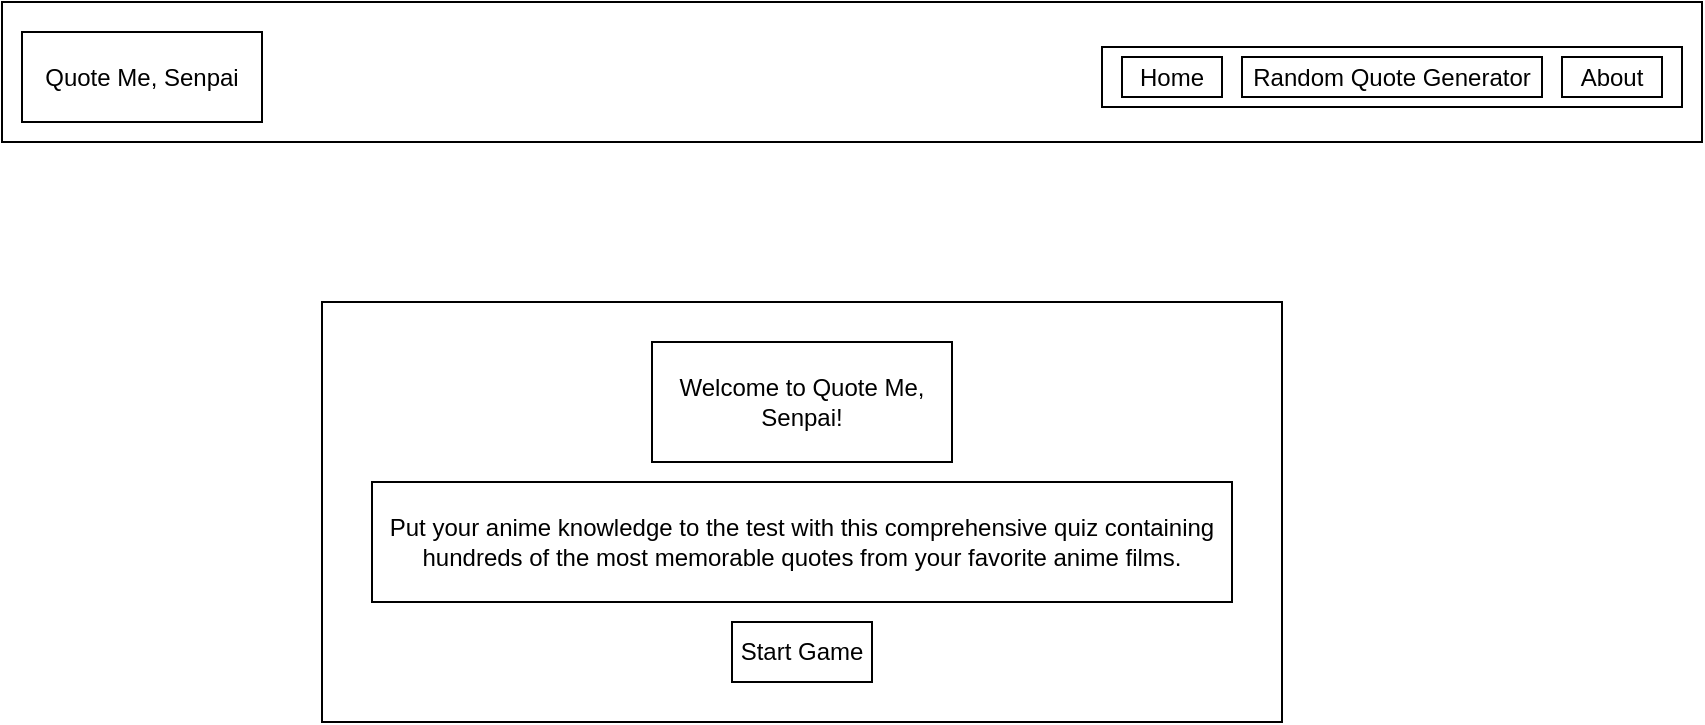 <mxfile>
    <diagram id="VXaFxo0FiwJ81_RNlHbv" name="Title Page">
        <mxGraphModel dx="855" dy="494" grid="1" gridSize="10" guides="1" tooltips="1" connect="1" arrows="1" fold="1" page="1" pageScale="1" pageWidth="850" pageHeight="1100" math="0" shadow="0">
            <root>
                <mxCell id="0"/>
                <mxCell id="1" parent="0"/>
                <mxCell id="18" value="" style="rounded=0;whiteSpace=wrap;html=1;fontSize=12;" parent="1" vertex="1">
                    <mxGeometry width="850" height="70" as="geometry"/>
                </mxCell>
                <mxCell id="9" value="Quote Me, Senpai" style="rounded=0;whiteSpace=wrap;html=1;" parent="1" vertex="1">
                    <mxGeometry x="10" y="15" width="120" height="45" as="geometry"/>
                </mxCell>
                <mxCell id="10" value="" style="rounded=0;whiteSpace=wrap;html=1;" parent="1" vertex="1">
                    <mxGeometry x="160" y="150" width="480" height="210" as="geometry"/>
                </mxCell>
                <mxCell id="12" value="" style="rounded=0;whiteSpace=wrap;html=1;" parent="1" vertex="1">
                    <mxGeometry x="550" y="22.5" width="290" height="30" as="geometry"/>
                </mxCell>
                <mxCell id="13" value="Random Quote Generator" style="rounded=0;whiteSpace=wrap;html=1;" parent="1" vertex="1">
                    <mxGeometry x="620" y="27.5" width="150" height="20" as="geometry"/>
                </mxCell>
                <mxCell id="15" value="Home" style="rounded=0;whiteSpace=wrap;html=1;" parent="1" vertex="1">
                    <mxGeometry x="560" y="27.5" width="50" height="20" as="geometry"/>
                </mxCell>
                <mxCell id="16" value="&lt;font style=&quot;font-size: 12px&quot;&gt;Start Game&lt;/font&gt;" style="rounded=0;whiteSpace=wrap;html=1;fontSize=7;" parent="1" vertex="1">
                    <mxGeometry x="365" y="310" width="70" height="30" as="geometry"/>
                </mxCell>
                <mxCell id="17" value="Welcome to Quote Me, Senpai!" style="rounded=0;whiteSpace=wrap;html=1;fontSize=12;" parent="1" vertex="1">
                    <mxGeometry x="325" y="170" width="150" height="60" as="geometry"/>
                </mxCell>
                <mxCell id="19" value="Put your anime knowledge to the test with this comprehensive quiz containing hundreds of the most memorable quotes from your favorite anime films." style="rounded=0;whiteSpace=wrap;html=1;" parent="1" vertex="1">
                    <mxGeometry x="185" y="240" width="430" height="60" as="geometry"/>
                </mxCell>
                <mxCell id="21" value="About" style="rounded=0;whiteSpace=wrap;html=1;" vertex="1" parent="1">
                    <mxGeometry x="780" y="27.5" width="50" height="20" as="geometry"/>
                </mxCell>
            </root>
        </mxGraphModel>
    </diagram>
    <diagram id="PHAZTwvSJs3tpsg8RhT4" name="Quiz">
        <mxGraphModel dx="1042" dy="917" grid="1" gridSize="10" guides="1" tooltips="1" connect="1" arrows="1" fold="1" page="1" pageScale="1" pageWidth="850" pageHeight="1100" math="0" shadow="0">
            <root>
                <mxCell id="rj7ZBL9GnCpkZjyiGFAT-0"/>
                <mxCell id="rj7ZBL9GnCpkZjyiGFAT-1" parent="rj7ZBL9GnCpkZjyiGFAT-0"/>
                <mxCell id="fnMedMm74Vx4komnPYh7-1" value="" style="rounded=0;whiteSpace=wrap;html=1;fontSize=12;" vertex="1" parent="rj7ZBL9GnCpkZjyiGFAT-1">
                    <mxGeometry width="850" height="80" as="geometry"/>
                </mxCell>
                <mxCell id="fnMedMm74Vx4komnPYh7-2" value="" style="rounded=0;whiteSpace=wrap;html=1;" vertex="1" parent="rj7ZBL9GnCpkZjyiGFAT-1">
                    <mxGeometry x="600" y="17.5" width="230" height="30" as="geometry"/>
                </mxCell>
                <mxCell id="fnMedMm74Vx4komnPYh7-3" value="Home" style="rounded=0;whiteSpace=wrap;html=1;" vertex="1" parent="rj7ZBL9GnCpkZjyiGFAT-1">
                    <mxGeometry x="610" y="22.5" width="50" height="20" as="geometry"/>
                </mxCell>
                <mxCell id="fnMedMm74Vx4komnPYh7-4" value="Random Quote Generator" style="rounded=0;whiteSpace=wrap;html=1;" vertex="1" parent="rj7ZBL9GnCpkZjyiGFAT-1">
                    <mxGeometry x="670" y="22.5" width="150" height="20" as="geometry"/>
                </mxCell>
                <mxCell id="fnMedMm74Vx4komnPYh7-0" value="Quote Me, Senpai" style="rounded=0;whiteSpace=wrap;html=1;" vertex="1" parent="rj7ZBL9GnCpkZjyiGFAT-1">
                    <mxGeometry x="10" y="10" width="120" height="45" as="geometry"/>
                </mxCell>
                <mxCell id="qAMOZQ2YStMqOkCcbtmP-0" value="Current Win Streak: 0 || Best Win Streak: 1" style="rounded=0;whiteSpace=wrap;html=1;" vertex="1" parent="rj7ZBL9GnCpkZjyiGFAT-1">
                    <mxGeometry x="280" y="60" width="250" height="20" as="geometry"/>
                </mxCell>
                <mxCell id="UZNMUrl0mO9TLFQOylir-0" value="" style="rounded=0;whiteSpace=wrap;html=1;" vertex="1" parent="rj7ZBL9GnCpkZjyiGFAT-1">
                    <mxGeometry x="185" y="190" width="480" height="240" as="geometry"/>
                </mxCell>
                <mxCell id="UZNMUrl0mO9TLFQOylir-1" value="Quote" style="rounded=0;whiteSpace=wrap;html=1;fontSize=12;" vertex="1" parent="rj7ZBL9GnCpkZjyiGFAT-1">
                    <mxGeometry x="350" y="210" width="150" height="60" as="geometry"/>
                </mxCell>
                <mxCell id="UZNMUrl0mO9TLFQOylir-2" value="Answer 1" style="rounded=0;whiteSpace=wrap;html=1;" vertex="1" parent="rj7ZBL9GnCpkZjyiGFAT-1">
                    <mxGeometry x="280" y="285" width="290" height="20" as="geometry"/>
                </mxCell>
                <mxCell id="UZNMUrl0mO9TLFQOylir-3" value="Answer 2" style="rounded=0;whiteSpace=wrap;html=1;" vertex="1" parent="rj7ZBL9GnCpkZjyiGFAT-1">
                    <mxGeometry x="280" y="320" width="290" height="20" as="geometry"/>
                </mxCell>
                <mxCell id="UZNMUrl0mO9TLFQOylir-4" value="Answer 3" style="rounded=0;whiteSpace=wrap;html=1;" vertex="1" parent="rj7ZBL9GnCpkZjyiGFAT-1">
                    <mxGeometry x="280" y="350" width="290" height="20" as="geometry"/>
                </mxCell>
                <mxCell id="UZNMUrl0mO9TLFQOylir-5" value="Answer 4" style="rounded=0;whiteSpace=wrap;html=1;" vertex="1" parent="rj7ZBL9GnCpkZjyiGFAT-1">
                    <mxGeometry x="280" y="380" width="290" height="20" as="geometry"/>
                </mxCell>
            </root>
        </mxGraphModel>
    </diagram>
</mxfile>
